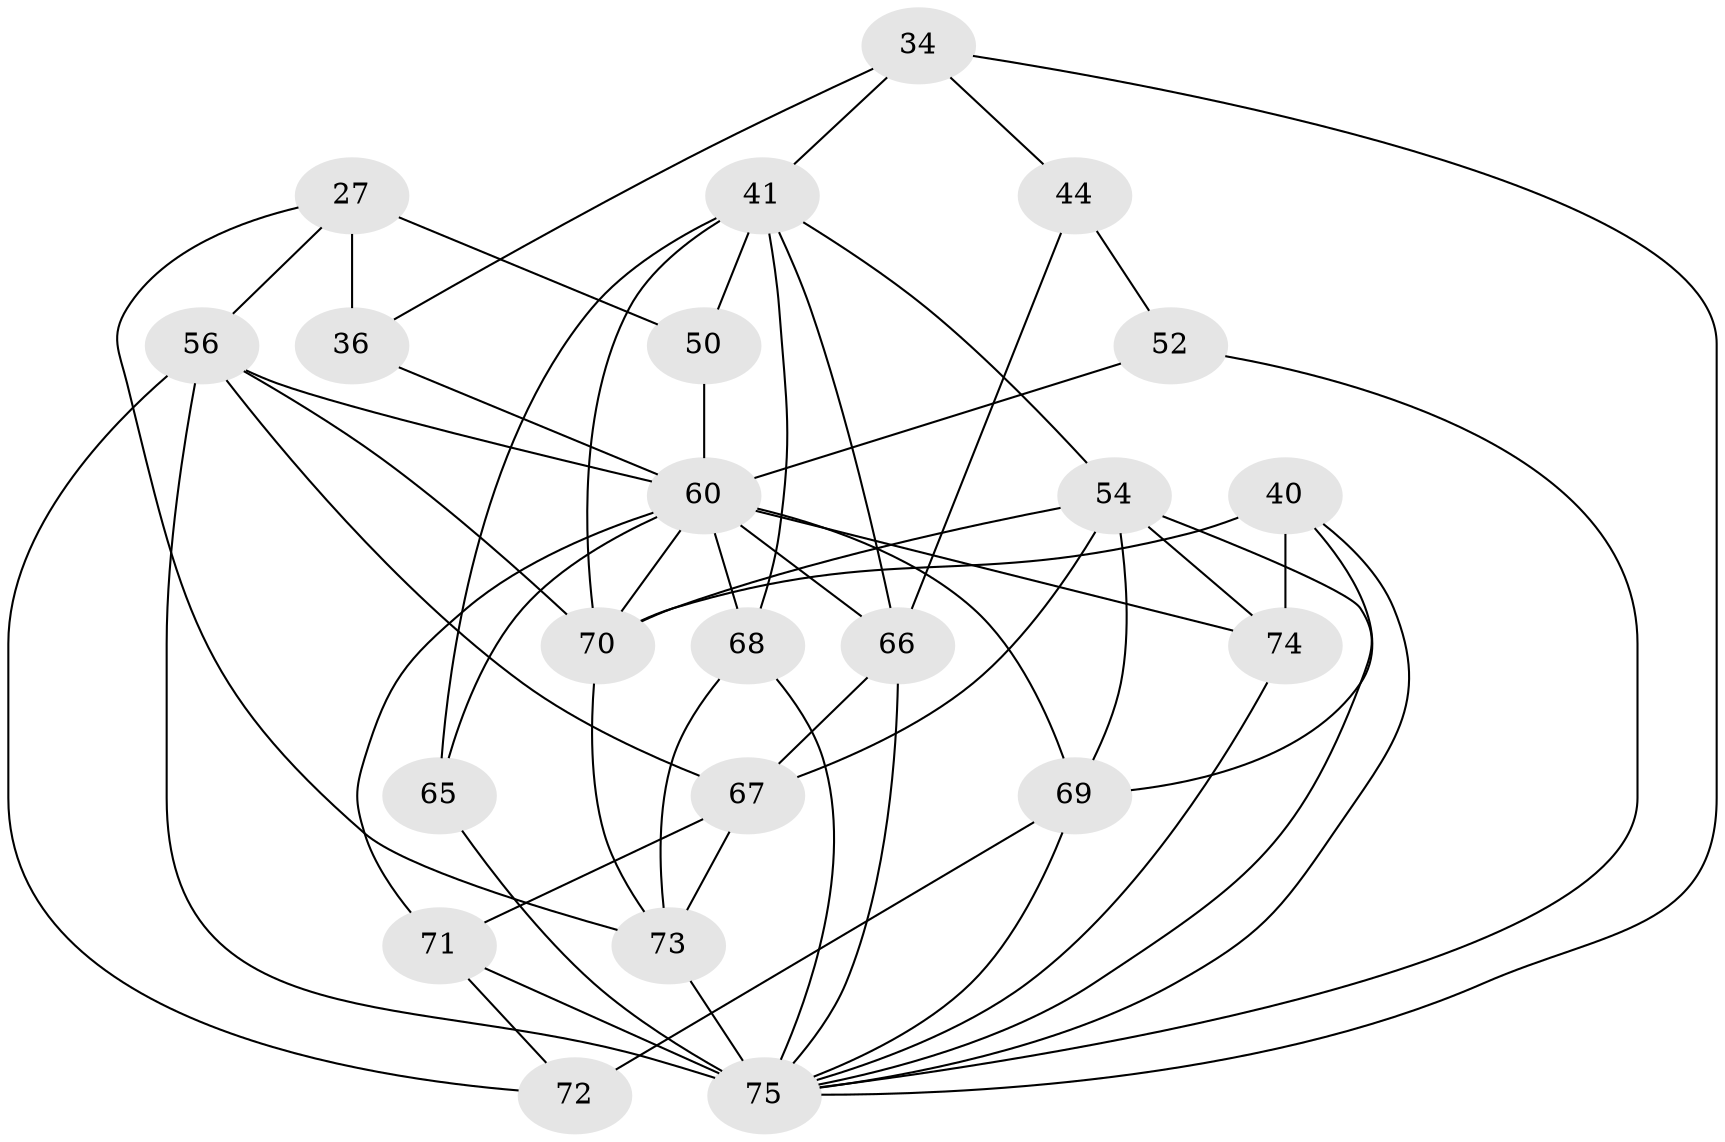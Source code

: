 // original degree distribution, {4: 1.0}
// Generated by graph-tools (version 1.1) at 2025/01/03/04/25 22:01:59]
// undirected, 22 vertices, 55 edges
graph export_dot {
graph [start="1"]
  node [color=gray90,style=filled];
  27 [super="+9"];
  34;
  36;
  40 [super="+21"];
  41 [super="+16"];
  44;
  50;
  52 [super="+28"];
  54 [super="+42"];
  56 [super="+12+45+47"];
  60 [super="+24+55+39"];
  65 [super="+18+63"];
  66 [super="+25+57"];
  67 [super="+62"];
  68 [super="+58"];
  69 [super="+4+20+17"];
  70 [super="+31+46"];
  71 [super="+51"];
  72 [super="+22"];
  73 [super="+11"];
  74 [super="+53"];
  75 [super="+26+64"];
  27 -- 50 [weight=2];
  27 -- 36 [weight=2];
  27 -- 56;
  27 -- 73;
  34 -- 36;
  34 -- 44;
  34 -- 41;
  34 -- 75;
  36 -- 60;
  40 -- 70 [weight=2];
  40 -- 74 [weight=2];
  40 -- 75;
  40 -- 69;
  41 -- 65 [weight=3];
  41 -- 68 [weight=2];
  41 -- 70 [weight=3];
  41 -- 50;
  41 -- 54;
  41 -- 66 [weight=3];
  44 -- 52 [weight=2];
  44 -- 66;
  50 -- 60;
  52 -- 60 [weight=2];
  52 -- 75 [weight=2];
  54 -- 67;
  54 -- 74;
  54 -- 70;
  54 -- 75;
  54 -- 69;
  56 -- 72 [weight=2];
  56 -- 60 [weight=6];
  56 -- 70;
  56 -- 67;
  56 -- 75 [weight=3];
  60 -- 68 [weight=2];
  60 -- 69 [weight=3];
  60 -- 71 [weight=2];
  60 -- 65 [weight=2];
  60 -- 66 [weight=3];
  60 -- 70 [weight=2];
  60 -- 74 [weight=2];
  65 -- 75 [weight=5];
  66 -- 67;
  66 -- 75 [weight=2];
  67 -- 73 [weight=2];
  67 -- 71;
  68 -- 73;
  68 -- 75;
  69 -- 72 [weight=3];
  69 -- 75 [weight=2];
  70 -- 73;
  71 -- 75 [weight=2];
  71 -- 72;
  73 -- 75;
  74 -- 75;
}
